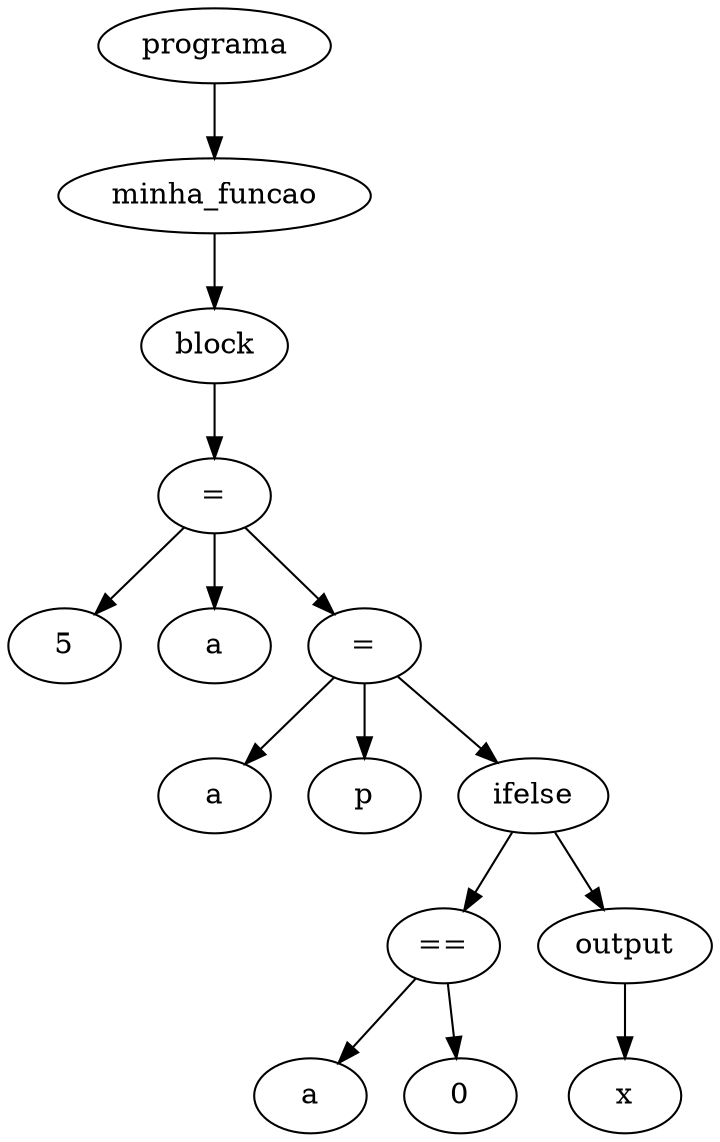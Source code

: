 digraph G {
node_0x196eba0 [label="5"]
node_0x196ebd0 [label="="]
node_0x196ec00 [label="a"]
node_0x196ebd0 -> node_0x196ec00
node_0x196ebd0 -> node_0x196eba0
node_0x1973b20 [label="a"]
node_0x1973b50 [label="="]
node_0x1973b80 [label="p"]
node_0x1973b50 -> node_0x1973b80
node_0x1973b50 -> node_0x1973b20
node_0x197d8f0 [label="a"]
node_0x19827b0 [label="0"]
node_0x19827e0 [label="=="]
node_0x19827e0 -> node_0x197d8f0
node_0x19827e0 -> node_0x19827b0
node_0x19913a0 [label="x"]
node_0x19913d0 [label="output"]
node_0x19913d0 -> node_0x19913a0
node_0x1991420 [label="ifelse"]
node_0x1991420 -> node_0x19827e0
node_0x1991420 -> node_0x19913d0
node_0x1973b50 -> node_0x1991420
node_0x196ebd0 -> node_0x1973b50
node_0x1991470 [label="block"]
node_0x1991470 -> node_0x196ebd0
node_0x19914c0 [label="minha_funcao"]
node_0x19914c0 -> node_0x1991470
node_0x1991510 [label="programa"]
node_0x1991510 -> node_0x19914c0
}
